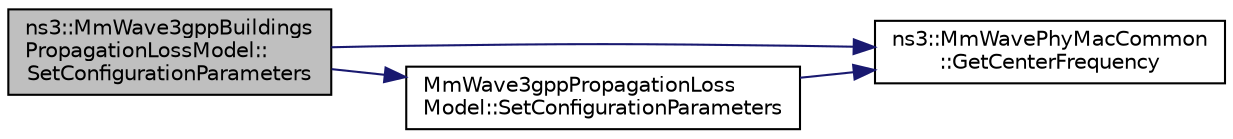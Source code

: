 digraph "ns3::MmWave3gppBuildingsPropagationLossModel::SetConfigurationParameters"
{
  edge [fontname="Helvetica",fontsize="10",labelfontname="Helvetica",labelfontsize="10"];
  node [fontname="Helvetica",fontsize="10",shape=record];
  rankdir="LR";
  Node1 [label="ns3::MmWave3gppBuildings\lPropagationLossModel::\lSetConfigurationParameters",height=0.2,width=0.4,color="black", fillcolor="grey75", style="filled", fontcolor="black"];
  Node1 -> Node2 [color="midnightblue",fontsize="10",style="solid"];
  Node2 [label="ns3::MmWavePhyMacCommon\l::GetCenterFrequency",height=0.2,width=0.4,color="black", fillcolor="white", style="filled",URL="$df/df4/classns3_1_1MmWavePhyMacCommon.html#a0850d2e37c7075b9bce242723b722019"];
  Node1 -> Node3 [color="midnightblue",fontsize="10",style="solid"];
  Node3 [label="MmWave3gppPropagationLoss\lModel::SetConfigurationParameters",height=0.2,width=0.4,color="black", fillcolor="white", style="filled",URL="$dc/d49/classMmWave3gppPropagationLossModel.html#a48c59beb5e2a7eb457165b54558430ce"];
  Node3 -> Node2 [color="midnightblue",fontsize="10",style="solid"];
}

